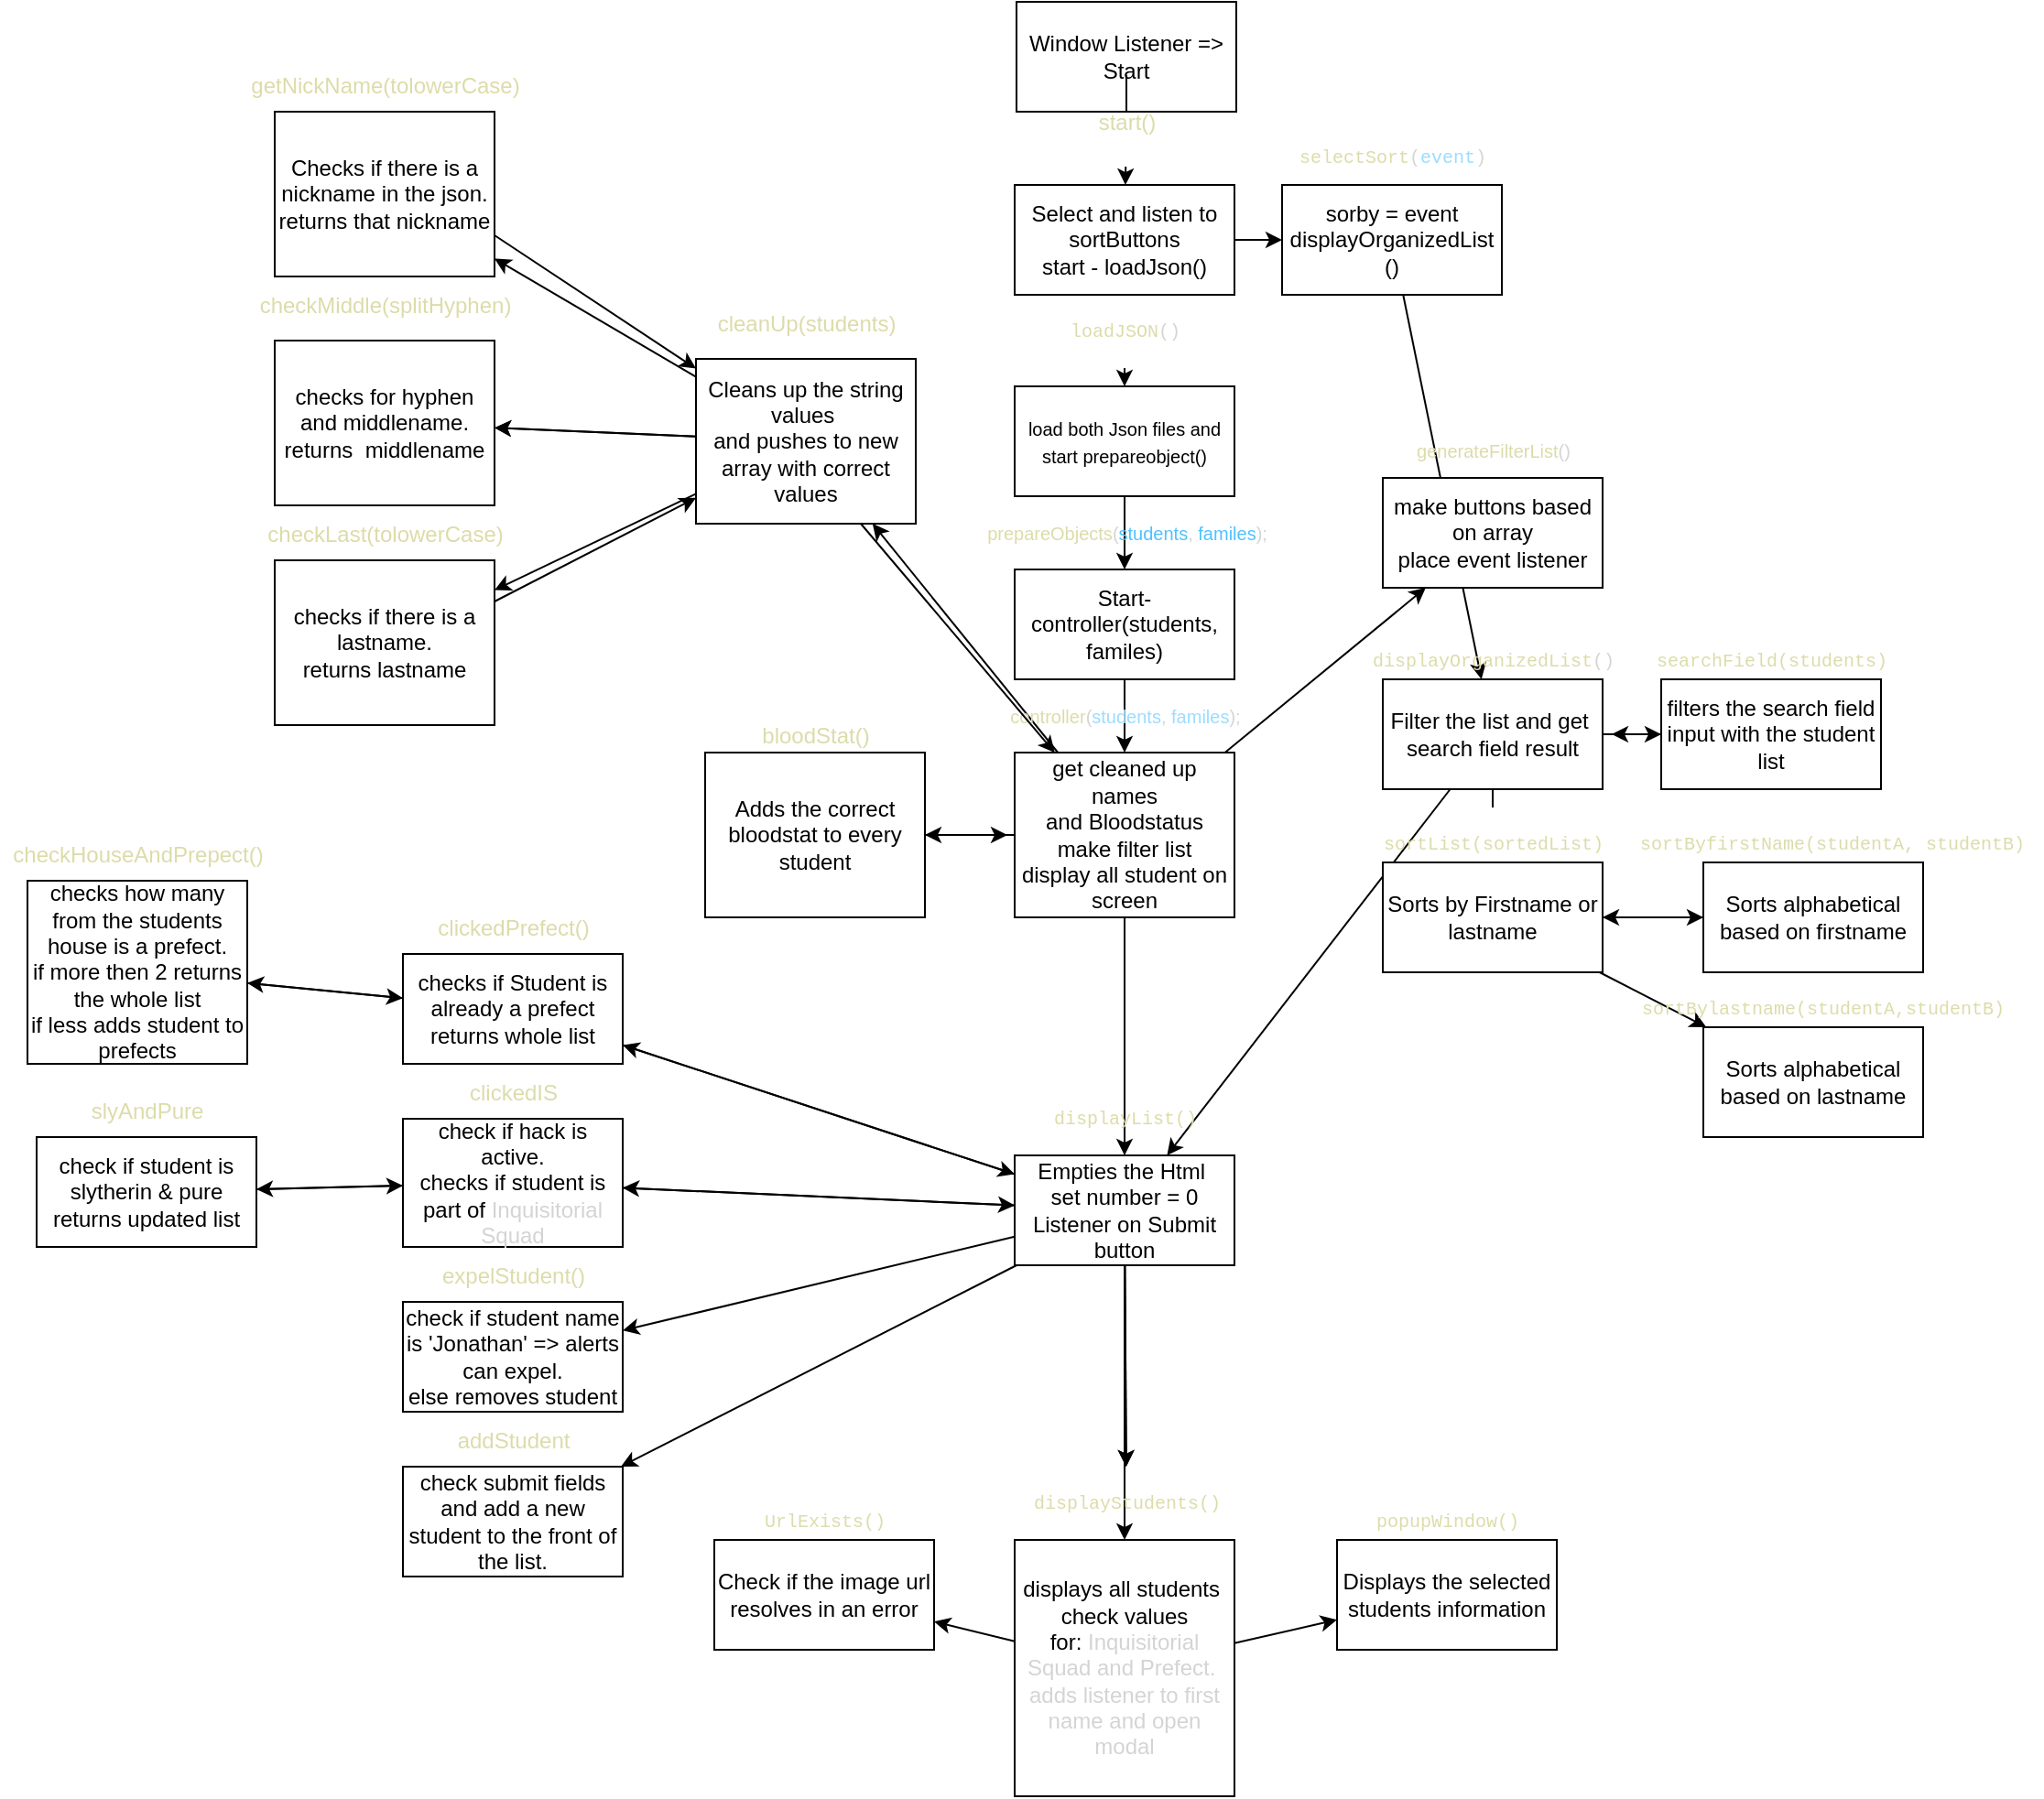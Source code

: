 <mxfile>
    <diagram id="w1gj5pmHgL5_a_zhYhuJ" name="Page-1">
        <mxGraphModel dx="1517" dy="646" grid="1" gridSize="10" guides="1" tooltips="1" connect="1" arrows="1" fold="1" page="1" pageScale="1" pageWidth="827" pageHeight="1169" math="0" shadow="0">
            <root>
                <mxCell id="0"/>
                <mxCell id="1" parent="0"/>
                <mxCell id="6" value="" style="edgeStyle=none;html=1;startArrow=none;" edge="1" parent="1" source="24" target="5">
                    <mxGeometry relative="1" as="geometry"/>
                </mxCell>
                <mxCell id="4" value="Window Listener =&amp;gt;&lt;br&gt;Start" style="whiteSpace=wrap;html=1;" vertex="1" parent="1">
                    <mxGeometry x="355" y="20" width="120" height="60" as="geometry"/>
                </mxCell>
                <mxCell id="8" value="" style="edgeStyle=none;html=1;" edge="1" parent="1" source="5" target="7">
                    <mxGeometry relative="1" as="geometry"/>
                </mxCell>
                <mxCell id="10" value="" style="edgeStyle=none;html=1;startArrow=none;" edge="1" parent="1" source="26" target="9">
                    <mxGeometry relative="1" as="geometry"/>
                </mxCell>
                <mxCell id="5" value="Select and listen to sortButtons&lt;br&gt;start - loadJson()" style="whiteSpace=wrap;html=1;" vertex="1" parent="1">
                    <mxGeometry x="354" y="120" width="120" height="60" as="geometry"/>
                </mxCell>
                <mxCell id="14" value="" style="edgeStyle=none;html=1;fontSize=10;" edge="1" parent="1" source="7" target="13">
                    <mxGeometry relative="1" as="geometry"/>
                </mxCell>
                <mxCell id="7" value="sorby = event&lt;br&gt;displayOrganizedList&lt;br&gt;()" style="whiteSpace=wrap;html=1;" vertex="1" parent="1">
                    <mxGeometry x="500" y="120" width="120" height="60" as="geometry"/>
                </mxCell>
                <mxCell id="17" value="" style="edgeStyle=none;html=1;fontSize=10;" edge="1" parent="1" source="9" target="16">
                    <mxGeometry relative="1" as="geometry"/>
                </mxCell>
                <mxCell id="9" value="&lt;span style=&quot;font-size: 10px&quot;&gt;load both Json files and start prepareobject()&lt;/span&gt;" style="whiteSpace=wrap;html=1;" vertex="1" parent="1">
                    <mxGeometry x="354" y="230" width="120" height="60" as="geometry"/>
                </mxCell>
                <mxCell id="32" value="" style="edgeStyle=none;html=1;fontFamily=Helvetica;fontSize=10;" edge="1" parent="1" source="13" target="31">
                    <mxGeometry relative="1" as="geometry"/>
                </mxCell>
                <mxCell id="40" value="" style="edgeStyle=none;html=1;fontFamily=Helvetica;fontSize=10;" edge="1" parent="1" source="13" target="39">
                    <mxGeometry relative="1" as="geometry"/>
                </mxCell>
                <mxCell id="60" value="" style="edgeStyle=none;html=1;fontFamily=Helvetica;fontSize=10;startArrow=none;" edge="1" parent="1" source="61" target="59">
                    <mxGeometry relative="1" as="geometry"/>
                </mxCell>
                <mxCell id="13" value="Filter the list and get&amp;nbsp;&lt;br&gt;search field result" style="whiteSpace=wrap;html=1;" vertex="1" parent="1">
                    <mxGeometry x="555" y="390" width="120" height="60" as="geometry"/>
                </mxCell>
                <mxCell id="19" value="" style="edgeStyle=none;html=1;fontSize=10;" edge="1" parent="1" source="16" target="18">
                    <mxGeometry relative="1" as="geometry"/>
                </mxCell>
                <mxCell id="16" value="Start-controller(students, familes)" style="whiteSpace=wrap;html=1;" vertex="1" parent="1">
                    <mxGeometry x="354" y="330" width="120" height="60" as="geometry"/>
                </mxCell>
                <mxCell id="21" value="" style="edgeStyle=none;html=1;fontSize=10;" edge="1" parent="1" source="18" target="20">
                    <mxGeometry relative="1" as="geometry"/>
                </mxCell>
                <mxCell id="34" style="edgeStyle=none;html=1;fontFamily=Helvetica;fontSize=10;" edge="1" parent="1" source="18" target="31">
                    <mxGeometry relative="1" as="geometry"/>
                </mxCell>
                <mxCell id="36" value="" style="edgeStyle=none;html=1;fontFamily=Helvetica;fontSize=10;" edge="1" parent="1" source="18" target="35">
                    <mxGeometry relative="1" as="geometry"/>
                </mxCell>
                <mxCell id="55" value="" style="edgeStyle=none;html=1;fontFamily=Helvetica;fontSize=10;" edge="1" parent="1" source="18" target="54">
                    <mxGeometry relative="1" as="geometry"/>
                </mxCell>
                <mxCell id="18" value="get cleaned up names&lt;br&gt;and Bloodstatus&lt;br&gt;make filter list&lt;br&gt;display all student on screen" style="whiteSpace=wrap;html=1;" vertex="1" parent="1">
                    <mxGeometry x="354" y="430" width="120" height="90" as="geometry"/>
                </mxCell>
                <mxCell id="20" value="make buttons based on array&lt;br&gt;place event listener" style="whiteSpace=wrap;html=1;" vertex="1" parent="1">
                    <mxGeometry x="555" y="280" width="120" height="60" as="geometry"/>
                </mxCell>
                <mxCell id="22" value="&lt;p style=&quot;color: rgb(212 , 212 , 212) ; line-height: 18px&quot;&gt;&lt;font style=&quot;font-size: 10px&quot;&gt;&lt;span style=&quot;color: rgb(220 , 220 , 170)&quot;&gt;generateFilterList&lt;/span&gt;()&lt;/font&gt;&lt;/p&gt;" style="text;html=1;resizable=0;autosize=1;align=center;verticalAlign=middle;points=[];fillColor=none;strokeColor=none;rounded=0;fontSize=10;" vertex="1" parent="1">
                    <mxGeometry x="565" y="245" width="100" height="40" as="geometry"/>
                </mxCell>
                <mxCell id="23" value="&lt;p style=&quot;color: rgb(212 , 212 , 212) ; font-family: &amp;#34;menlo&amp;#34; , &amp;#34;monaco&amp;#34; , &amp;#34;courier new&amp;#34; , monospace ; line-height: 18px&quot;&gt;&lt;font style=&quot;font-size: 10px&quot;&gt;&lt;span style=&quot;color: rgb(220 , 220 , 170)&quot;&gt;selectSort&lt;/span&gt;(&lt;span style=&quot;color: rgb(156 , 220 , 254)&quot;&gt;event&lt;/span&gt;)&lt;/font&gt;&lt;/p&gt;" style="text;html=1;resizable=0;autosize=1;align=center;verticalAlign=middle;points=[];fillColor=none;strokeColor=none;rounded=0;fontSize=10;" vertex="1" parent="1">
                    <mxGeometry x="500" y="85" width="120" height="40" as="geometry"/>
                </mxCell>
                <mxCell id="24" value="&lt;p style=&quot;font-size: 12px ; line-height: 18px&quot;&gt;&lt;font color=&quot;#dcdcaa&quot;&gt;start()&lt;/font&gt;&lt;/p&gt;" style="text;html=1;resizable=0;autosize=1;align=center;verticalAlign=middle;points=[];fillColor=none;strokeColor=none;rounded=0;fontSize=10;" vertex="1" parent="1">
                    <mxGeometry x="390" y="60" width="50" height="50" as="geometry"/>
                </mxCell>
                <mxCell id="25" value="" style="edgeStyle=none;html=1;endArrow=none;" edge="1" parent="1" source="4" target="24">
                    <mxGeometry relative="1" as="geometry">
                        <mxPoint x="414" y="80" as="sourcePoint"/>
                        <mxPoint x="414" y="120" as="targetPoint"/>
                    </mxGeometry>
                </mxCell>
                <mxCell id="26" value="&lt;div style=&quot;font-family: &amp;#34;menlo&amp;#34; , &amp;#34;monaco&amp;#34; , &amp;#34;courier new&amp;#34; , monospace ; line-height: 18px&quot;&gt;&lt;p style=&quot;color: rgb(212 , 212 , 212) ; font-family: &amp;#34;menlo&amp;#34; , &amp;#34;monaco&amp;#34; , &amp;#34;courier new&amp;#34; , monospace ; line-height: 18px&quot;&gt;&lt;font style=&quot;font-size: 10px&quot;&gt;&lt;span style=&quot;color: rgb(220 , 220 , 170)&quot;&gt;loadJSON&lt;/span&gt;()&lt;/font&gt;&lt;/p&gt;&lt;/div&gt;" style="text;html=1;resizable=0;autosize=1;align=center;verticalAlign=middle;points=[];fillColor=none;strokeColor=none;rounded=0;fontSize=10;" vertex="1" parent="1">
                    <mxGeometry x="374" y="180" width="80" height="40" as="geometry"/>
                </mxCell>
                <mxCell id="27" value="" style="edgeStyle=none;html=1;endArrow=none;" edge="1" parent="1" source="5" target="26">
                    <mxGeometry relative="1" as="geometry">
                        <mxPoint x="414" y="180" as="sourcePoint"/>
                        <mxPoint x="414" y="220" as="targetPoint"/>
                    </mxGeometry>
                </mxCell>
                <mxCell id="28" value="&lt;div style=&quot;line-height: 18px&quot;&gt;&lt;p style=&quot;color: rgb(212 , 212 , 212) ; line-height: 18px&quot;&gt;&lt;font style=&quot;font-size: 10px&quot;&gt;&lt;span style=&quot;color: rgb(220 , 220 , 170)&quot;&gt;prepareObjects&lt;/span&gt;(&lt;span style=&quot;color: rgb(79 , 193 , 255)&quot;&gt;students&lt;/span&gt;, &lt;span style=&quot;color: rgb(79 , 193 , 255)&quot;&gt;familes&lt;/span&gt;);&lt;/font&gt;&lt;/p&gt;&lt;/div&gt;" style="text;html=1;resizable=0;autosize=1;align=center;verticalAlign=middle;points=[];fillColor=none;strokeColor=none;rounded=0;fontSize=10;" vertex="1" parent="1">
                    <mxGeometry x="330" y="290" width="170" height="40" as="geometry"/>
                </mxCell>
                <mxCell id="29" value="&lt;div style=&quot;line-height: 18px&quot;&gt;&lt;p style=&quot;color: rgb(212 , 212 , 212) ; line-height: 18px&quot;&gt;&lt;font style=&quot;font-size: 10px&quot;&gt;&lt;span style=&quot;color: rgb(220 , 220 , 170)&quot;&gt;controller&lt;/span&gt;(&lt;span style=&quot;color: rgb(156 , 220 , 254)&quot;&gt;students&lt;/span&gt;, &lt;span style=&quot;color: rgb(156 , 220 , 254)&quot;&gt;familes&lt;/span&gt;);&lt;/font&gt;&lt;/p&gt;&lt;/div&gt;" style="text;html=1;resizable=0;autosize=1;align=center;verticalAlign=middle;points=[];fillColor=none;strokeColor=none;rounded=0;fontSize=10;" vertex="1" parent="1">
                    <mxGeometry x="344" y="390" width="140" height="40" as="geometry"/>
                </mxCell>
                <mxCell id="30" value="&lt;p style=&quot;color: rgb(212 , 212 , 212) ; font-family: &amp;#34;menlo&amp;#34; , &amp;#34;monaco&amp;#34; , &amp;#34;courier new&amp;#34; , monospace ; line-height: 18px&quot;&gt;&lt;font style=&quot;font-size: 10px&quot;&gt;&lt;span style=&quot;color: rgb(220 , 220 , 170)&quot;&gt;displayOrganizedList&lt;/span&gt;()&lt;/font&gt;&lt;/p&gt;" style="text;html=1;resizable=0;autosize=1;align=center;verticalAlign=middle;points=[];fillColor=none;strokeColor=none;rounded=0;fontSize=10;" vertex="1" parent="1">
                    <mxGeometry x="540" y="360" width="150" height="40" as="geometry"/>
                </mxCell>
                <mxCell id="71" value="" style="edgeStyle=none;html=1;fontFamily=Helvetica;fontSize=10;" edge="1" parent="1" source="31" target="70">
                    <mxGeometry relative="1" as="geometry"/>
                </mxCell>
                <mxCell id="74" value="" style="edgeStyle=none;html=1;fontFamily=Helvetica;fontSize=10;" edge="1" parent="1" source="31" target="73">
                    <mxGeometry relative="1" as="geometry"/>
                </mxCell>
                <mxCell id="76" value="" style="edgeStyle=none;html=1;fontFamily=Helvetica;fontSize=10;" edge="1" parent="1" source="31" target="75">
                    <mxGeometry relative="1" as="geometry"/>
                </mxCell>
                <mxCell id="78" value="" style="edgeStyle=none;html=1;fontFamily=Helvetica;fontSize=10;" edge="1" parent="1" source="31" target="77">
                    <mxGeometry relative="1" as="geometry"/>
                </mxCell>
                <mxCell id="79" value="" style="edgeStyle=none;html=1;fontFamily=Helvetica;fontSize=10;" edge="1" parent="1" source="31" target="72">
                    <mxGeometry relative="1" as="geometry"/>
                </mxCell>
                <mxCell id="80" value="" style="edgeStyle=none;html=1;fontFamily=Helvetica;fontSize=10;" edge="1" parent="1" source="31" target="72">
                    <mxGeometry relative="1" as="geometry"/>
                </mxCell>
                <mxCell id="83" value="" style="edgeStyle=none;html=1;fontFamily=Helvetica;fontSize=10;" edge="1" parent="1" source="31" target="82">
                    <mxGeometry relative="1" as="geometry"/>
                </mxCell>
                <mxCell id="31" value="Empties the Html&amp;nbsp;&lt;br&gt;set number = 0&lt;br&gt;Listener on Submit button" style="whiteSpace=wrap;html=1;" vertex="1" parent="1">
                    <mxGeometry x="354" y="650" width="120" height="60" as="geometry"/>
                </mxCell>
                <mxCell id="33" value="&lt;p style=&quot;font-family: &amp;#34;menlo&amp;#34; , &amp;#34;monaco&amp;#34; , &amp;#34;courier new&amp;#34; , monospace ; line-height: 18px&quot;&gt;&lt;font color=&quot;#dcdcaa&quot;&gt;displayList()&lt;/font&gt;&lt;/p&gt;" style="text;html=1;resizable=0;autosize=1;align=center;verticalAlign=middle;points=[];fillColor=none;strokeColor=none;rounded=0;fontSize=10;" vertex="1" parent="1">
                    <mxGeometry x="369" y="610" width="90" height="40" as="geometry"/>
                </mxCell>
                <mxCell id="46" value="" style="edgeStyle=none;html=1;fontFamily=Helvetica;fontSize=10;" edge="1" parent="1" source="35" target="45">
                    <mxGeometry relative="1" as="geometry"/>
                </mxCell>
                <mxCell id="48" value="" style="edgeStyle=none;html=1;fontFamily=Helvetica;fontSize=10;" edge="1" parent="1" source="35" target="47">
                    <mxGeometry relative="1" as="geometry"/>
                </mxCell>
                <mxCell id="49" value="" style="edgeStyle=none;html=1;fontFamily=Helvetica;fontSize=10;" edge="1" parent="1" source="35" target="47">
                    <mxGeometry relative="1" as="geometry"/>
                </mxCell>
                <mxCell id="51" value="" style="edgeStyle=none;html=1;fontFamily=Helvetica;fontSize=10;" edge="1" parent="1" source="35" target="50">
                    <mxGeometry relative="1" as="geometry"/>
                </mxCell>
                <mxCell id="106" style="edgeStyle=none;html=1;exitX=0.75;exitY=1;exitDx=0;exitDy=0;fontFamily=Helvetica;fontSize=10;" edge="1" parent="1" source="35" target="18">
                    <mxGeometry relative="1" as="geometry"/>
                </mxCell>
                <mxCell id="35" value="Cleans up the string values&amp;nbsp;&lt;br&gt;and pushes to new array with correct values" style="whiteSpace=wrap;html=1;" vertex="1" parent="1">
                    <mxGeometry x="180" y="215" width="120" height="90" as="geometry"/>
                </mxCell>
                <mxCell id="104" style="edgeStyle=none;html=1;fontFamily=Helvetica;fontSize=10;" edge="1" parent="1" source="39">
                    <mxGeometry relative="1" as="geometry">
                        <mxPoint x="680" y="420" as="targetPoint"/>
                    </mxGeometry>
                </mxCell>
                <mxCell id="39" value="filters the search field input with the student list" style="whiteSpace=wrap;html=1;" vertex="1" parent="1">
                    <mxGeometry x="707" y="390" width="120" height="60" as="geometry"/>
                </mxCell>
                <mxCell id="41" value="&lt;p style=&quot;font-family: &amp;#34;menlo&amp;#34; , &amp;#34;monaco&amp;#34; , &amp;#34;courier new&amp;#34; , monospace ; line-height: 18px&quot;&gt;&lt;font color=&quot;#dcdcaa&quot;&gt;searchField(students)&lt;/font&gt;&lt;/p&gt;" style="text;html=1;resizable=0;autosize=1;align=center;verticalAlign=middle;points=[];fillColor=none;strokeColor=none;rounded=0;fontSize=10;" vertex="1" parent="1">
                    <mxGeometry x="697" y="360" width="140" height="40" as="geometry"/>
                </mxCell>
                <mxCell id="44" value="&lt;p style=&quot;font-size: 12px ; line-height: 18px&quot;&gt;&lt;font color=&quot;#dcdcaa&quot;&gt;cleanUp(students)&lt;/font&gt;&lt;/p&gt;" style="text;html=1;resizable=0;autosize=1;align=center;verticalAlign=middle;points=[];fillColor=none;strokeColor=none;rounded=0;fontSize=10;" vertex="1" parent="1">
                    <mxGeometry x="185" y="170" width="110" height="50" as="geometry"/>
                </mxCell>
                <mxCell id="103" style="edgeStyle=none;html=1;exitX=1;exitY=0.75;exitDx=0;exitDy=0;fontFamily=Helvetica;fontSize=10;" edge="1" parent="1" source="45" target="35">
                    <mxGeometry relative="1" as="geometry"/>
                </mxCell>
                <mxCell id="45" value="Checks if there is a nickname in the json.&lt;br&gt;returns that nickname" style="whiteSpace=wrap;html=1;" vertex="1" parent="1">
                    <mxGeometry x="-50" y="80" width="120" height="90" as="geometry"/>
                </mxCell>
                <mxCell id="47" value="checks for hyphen and middlename.&lt;br&gt;returns&amp;nbsp; middlename" style="whiteSpace=wrap;html=1;" vertex="1" parent="1">
                    <mxGeometry x="-50" y="205" width="120" height="90" as="geometry"/>
                </mxCell>
                <mxCell id="100" style="edgeStyle=none;html=1;exitX=1;exitY=0.25;exitDx=0;exitDy=0;fontFamily=Helvetica;fontSize=10;" edge="1" parent="1" source="50" target="35">
                    <mxGeometry relative="1" as="geometry"/>
                </mxCell>
                <mxCell id="50" value="checks if there is a lastname.&lt;br&gt;returns lastname" style="whiteSpace=wrap;html=1;" vertex="1" parent="1">
                    <mxGeometry x="-50" y="325" width="120" height="90" as="geometry"/>
                </mxCell>
                <mxCell id="99" style="edgeStyle=none;html=1;fontFamily=Helvetica;fontSize=10;" edge="1" parent="1" source="54">
                    <mxGeometry relative="1" as="geometry">
                        <mxPoint x="350" y="475" as="targetPoint"/>
                    </mxGeometry>
                </mxCell>
                <mxCell id="54" value="Adds the correct bloodstat to every student" style="whiteSpace=wrap;html=1;" vertex="1" parent="1">
                    <mxGeometry x="185" y="430" width="120" height="90" as="geometry"/>
                </mxCell>
                <mxCell id="56" value="&lt;p style=&quot;font-size: 12px ; line-height: 18px&quot;&gt;&lt;font color=&quot;#dcdcaa&quot;&gt;getNickName(tolowerCase)&lt;/font&gt;&lt;/p&gt;" style="text;html=1;resizable=0;autosize=1;align=center;verticalAlign=middle;points=[];fillColor=none;strokeColor=none;rounded=0;fontSize=10;" vertex="1" parent="1">
                    <mxGeometry x="-70" y="40" width="160" height="50" as="geometry"/>
                </mxCell>
                <mxCell id="57" value="&lt;p style=&quot;font-size: 12px ; line-height: 18px&quot;&gt;&lt;font color=&quot;#dcdcaa&quot;&gt;checkMiddle(splitHyphen)&lt;/font&gt;&lt;/p&gt;" style="text;html=1;resizable=0;autosize=1;align=center;verticalAlign=middle;points=[];fillColor=none;strokeColor=none;rounded=0;fontSize=10;" vertex="1" parent="1">
                    <mxGeometry x="-65" y="160" width="150" height="50" as="geometry"/>
                </mxCell>
                <mxCell id="58" value="&lt;p style=&quot;font-size: 12px ; line-height: 18px&quot;&gt;&lt;font color=&quot;#dcdcaa&quot;&gt;checkLast(tolowerCase)&lt;/font&gt;&lt;/p&gt;" style="text;html=1;resizable=0;autosize=1;align=center;verticalAlign=middle;points=[];fillColor=none;strokeColor=none;rounded=0;fontSize=10;" vertex="1" parent="1">
                    <mxGeometry x="-60" y="285" width="140" height="50" as="geometry"/>
                </mxCell>
                <mxCell id="64" value="" style="edgeStyle=none;html=1;fontFamily=Helvetica;fontSize=10;" edge="1" parent="1" source="59" target="63">
                    <mxGeometry relative="1" as="geometry"/>
                </mxCell>
                <mxCell id="66" value="" style="edgeStyle=none;html=1;fontFamily=Helvetica;fontSize=10;" edge="1" parent="1" source="59" target="65">
                    <mxGeometry relative="1" as="geometry"/>
                </mxCell>
                <mxCell id="59" value="Sorts by Firstname or lastname" style="whiteSpace=wrap;html=1;" vertex="1" parent="1">
                    <mxGeometry x="555" y="490" width="120" height="60" as="geometry"/>
                </mxCell>
                <mxCell id="61" value="&lt;p style=&quot;font-family: &amp;#34;menlo&amp;#34; , &amp;#34;monaco&amp;#34; , &amp;#34;courier new&amp;#34; , monospace ; line-height: 18px&quot;&gt;&lt;font color=&quot;#dcdcaa&quot;&gt;sortList(sortedList)&lt;/font&gt;&lt;/p&gt;" style="text;html=1;resizable=0;autosize=1;align=center;verticalAlign=middle;points=[];fillColor=none;strokeColor=none;rounded=0;fontSize=10;" vertex="1" parent="1">
                    <mxGeometry x="545" y="460" width="140" height="40" as="geometry"/>
                </mxCell>
                <mxCell id="62" value="" style="edgeStyle=none;html=1;fontFamily=Helvetica;fontSize=10;endArrow=none;" edge="1" parent="1" source="13" target="61">
                    <mxGeometry relative="1" as="geometry">
                        <mxPoint x="615" y="450" as="sourcePoint"/>
                        <mxPoint x="615" y="490" as="targetPoint"/>
                    </mxGeometry>
                </mxCell>
                <mxCell id="105" style="edgeStyle=none;html=1;fontFamily=Helvetica;fontSize=10;" edge="1" parent="1" source="63" target="59">
                    <mxGeometry relative="1" as="geometry"/>
                </mxCell>
                <mxCell id="63" value="Sorts alphabetical based on firstname" style="whiteSpace=wrap;html=1;" vertex="1" parent="1">
                    <mxGeometry x="730" y="490" width="120" height="60" as="geometry"/>
                </mxCell>
                <mxCell id="65" value="Sorts alphabetical based on lastname" style="whiteSpace=wrap;html=1;" vertex="1" parent="1">
                    <mxGeometry x="730" y="580" width="120" height="60" as="geometry"/>
                </mxCell>
                <mxCell id="67" value="&lt;p style=&quot;font-family: &amp;#34;menlo&amp;#34; , &amp;#34;monaco&amp;#34; , &amp;#34;courier new&amp;#34; , monospace ; line-height: 18px&quot;&gt;&lt;font color=&quot;#dcdcaa&quot;&gt;sortBylastname(studentA,studentB)&lt;/font&gt;&lt;/p&gt;" style="text;html=1;resizable=0;autosize=1;align=center;verticalAlign=middle;points=[];fillColor=none;strokeColor=none;rounded=0;fontSize=10;" vertex="1" parent="1">
                    <mxGeometry x="690" y="550" width="210" height="40" as="geometry"/>
                </mxCell>
                <mxCell id="68" value="&lt;p style=&quot;font-family: &amp;#34;menlo&amp;#34; , &amp;#34;monaco&amp;#34; , &amp;#34;courier new&amp;#34; , monospace ; line-height: 18px&quot;&gt;&lt;font color=&quot;#dcdcaa&quot;&gt;sortByfirstName(studentA, studentB)&lt;/font&gt;&lt;/p&gt;" style="text;html=1;resizable=0;autosize=1;align=center;verticalAlign=middle;points=[];fillColor=none;strokeColor=none;rounded=0;fontSize=10;" vertex="1" parent="1">
                    <mxGeometry x="685" y="460" width="230" height="40" as="geometry"/>
                </mxCell>
                <mxCell id="69" value="&lt;p style=&quot;font-size: 12px ; line-height: 18px&quot;&gt;&lt;font color=&quot;#dcdcaa&quot;&gt;bloodStat()&lt;/font&gt;&lt;/p&gt;" style="text;html=1;resizable=0;autosize=1;align=center;verticalAlign=middle;points=[];fillColor=none;strokeColor=none;rounded=0;fontSize=10;" vertex="1" parent="1">
                    <mxGeometry x="210" y="395" width="70" height="50" as="geometry"/>
                </mxCell>
                <mxCell id="108" value="" style="edgeStyle=none;html=1;fontFamily=Helvetica;fontSize=10;" edge="1" parent="1" source="70" target="107">
                    <mxGeometry relative="1" as="geometry"/>
                </mxCell>
                <mxCell id="110" value="" style="edgeStyle=none;html=1;fontFamily=Helvetica;fontSize=10;" edge="1" parent="1" source="70" target="109">
                    <mxGeometry relative="1" as="geometry"/>
                </mxCell>
                <mxCell id="70" value="displays all students&amp;nbsp;&lt;br&gt;check values for:&amp;nbsp;&lt;span style=&quot;color: rgb(212 , 212 , 212)&quot;&gt;Inquisitorial Squad and Prefect.&amp;nbsp;&lt;br&gt;adds listener to first name and open modal&lt;br&gt;&lt;/span&gt;" style="whiteSpace=wrap;html=1;" vertex="1" parent="1">
                    <mxGeometry x="354" y="860" width="120" height="140" as="geometry"/>
                </mxCell>
                <mxCell id="72" value="&lt;p style=&quot;font-family: &amp;#34;menlo&amp;#34; , &amp;#34;monaco&amp;#34; , &amp;#34;courier new&amp;#34; , monospace ; line-height: 18px&quot;&gt;&lt;font color=&quot;#dcdcaa&quot;&gt;displayStudents()&lt;/font&gt;&lt;/p&gt;" style="text;html=1;resizable=0;autosize=1;align=center;verticalAlign=middle;points=[];fillColor=none;strokeColor=none;rounded=0;fontSize=10;" vertex="1" parent="1">
                    <mxGeometry x="355" y="820" width="120" height="40" as="geometry"/>
                </mxCell>
                <mxCell id="89" value="" style="edgeStyle=none;html=1;fontFamily=Helvetica;fontSize=10;" edge="1" parent="1" source="73" target="88">
                    <mxGeometry relative="1" as="geometry"/>
                </mxCell>
                <mxCell id="92" style="edgeStyle=none;html=1;fontFamily=Helvetica;fontSize=10;" edge="1" parent="1" source="73" target="31">
                    <mxGeometry relative="1" as="geometry"/>
                </mxCell>
                <mxCell id="73" value="checks if Student is already a prefect&lt;br&gt;returns whole list" style="whiteSpace=wrap;html=1;" vertex="1" parent="1">
                    <mxGeometry x="20" y="540" width="120" height="60" as="geometry"/>
                </mxCell>
                <mxCell id="93" style="edgeStyle=none;html=1;fontFamily=Helvetica;fontSize=10;" edge="1" parent="1" source="75" target="31">
                    <mxGeometry relative="1" as="geometry"/>
                </mxCell>
                <mxCell id="95" value="" style="edgeStyle=none;html=1;fontFamily=Helvetica;fontSize=10;" edge="1" parent="1" source="75" target="94">
                    <mxGeometry relative="1" as="geometry"/>
                </mxCell>
                <mxCell id="75" value="check if hack is active.&lt;br&gt;&lt;span&gt;checks if student is part of&amp;nbsp;&lt;/span&gt;&lt;span style=&quot;color: rgb(212 , 212 , 212)&quot;&gt;Inquisitorial Squad&lt;/span&gt;" style="whiteSpace=wrap;html=1;" vertex="1" parent="1">
                    <mxGeometry x="20" y="630" width="120" height="70" as="geometry"/>
                </mxCell>
                <mxCell id="77" value="check if student name is 'Jonathan' =&amp;gt; alerts can expel.&lt;br&gt;else removes student" style="whiteSpace=wrap;html=1;" vertex="1" parent="1">
                    <mxGeometry x="20" y="730" width="120" height="60" as="geometry"/>
                </mxCell>
                <mxCell id="82" value="check submit fields and add a new student to the front of the list." style="whiteSpace=wrap;html=1;" vertex="1" parent="1">
                    <mxGeometry x="20" y="820" width="120" height="60" as="geometry"/>
                </mxCell>
                <mxCell id="84" value="&lt;p style=&quot;font-size: 12px ; line-height: 18px&quot;&gt;&lt;font color=&quot;#dcdcaa&quot;&gt;clickedPrefect()&lt;/font&gt;&lt;/p&gt;" style="text;html=1;resizable=0;autosize=1;align=center;verticalAlign=middle;points=[];fillColor=none;strokeColor=none;rounded=0;fontSize=10;" vertex="1" parent="1">
                    <mxGeometry x="30" y="500" width="100" height="50" as="geometry"/>
                </mxCell>
                <mxCell id="85" value="&lt;p style=&quot;font-size: 12px ; line-height: 18px&quot;&gt;&lt;font color=&quot;#dcdcaa&quot;&gt;clickedIS&lt;/font&gt;&lt;/p&gt;" style="text;html=1;resizable=0;autosize=1;align=center;verticalAlign=middle;points=[];fillColor=none;strokeColor=none;rounded=0;fontSize=10;" vertex="1" parent="1">
                    <mxGeometry x="50" y="590" width="60" height="50" as="geometry"/>
                </mxCell>
                <mxCell id="86" value="&lt;p style=&quot;font-size: 12px ; line-height: 18px&quot;&gt;&lt;font color=&quot;#dcdcaa&quot;&gt;expelStudent()&lt;/font&gt;&lt;/p&gt;" style="text;html=1;resizable=0;autosize=1;align=center;verticalAlign=middle;points=[];fillColor=none;strokeColor=none;rounded=0;fontSize=10;" vertex="1" parent="1">
                    <mxGeometry x="35" y="690" width="90" height="50" as="geometry"/>
                </mxCell>
                <mxCell id="87" value="&lt;p style=&quot;font-size: 12px ; line-height: 18px&quot;&gt;&lt;font color=&quot;#dcdcaa&quot;&gt;addStudent&lt;/font&gt;&lt;/p&gt;" style="text;html=1;resizable=0;autosize=1;align=center;verticalAlign=middle;points=[];fillColor=none;strokeColor=none;rounded=0;fontSize=10;" vertex="1" parent="1">
                    <mxGeometry x="40" y="780" width="80" height="50" as="geometry"/>
                </mxCell>
                <mxCell id="98" style="edgeStyle=none;html=1;fontFamily=Helvetica;fontSize=10;" edge="1" parent="1" source="88" target="73">
                    <mxGeometry relative="1" as="geometry"/>
                </mxCell>
                <mxCell id="88" value="checks how many from the students house is a prefect.&lt;br&gt;if more then 2 returns the whole list&lt;br&gt;if less adds student to prefects" style="whiteSpace=wrap;html=1;" vertex="1" parent="1">
                    <mxGeometry x="-185" y="500" width="120" height="100" as="geometry"/>
                </mxCell>
                <mxCell id="90" value="&lt;p style=&quot;font-size: 12px ; line-height: 18px&quot;&gt;&lt;font color=&quot;#dcdcaa&quot;&gt;checkHouseAndPrepect()&lt;/font&gt;&lt;/p&gt;" style="text;html=1;resizable=0;autosize=1;align=center;verticalAlign=middle;points=[];fillColor=none;strokeColor=none;rounded=0;fontSize=10;" vertex="1" parent="1">
                    <mxGeometry x="-200" y="460" width="150" height="50" as="geometry"/>
                </mxCell>
                <mxCell id="97" value="" style="edgeStyle=none;html=1;fontFamily=Helvetica;fontSize=10;" edge="1" parent="1" source="94" target="75">
                    <mxGeometry relative="1" as="geometry"/>
                </mxCell>
                <mxCell id="94" value="check if student is slytherin &amp;amp; pure&lt;br&gt;returns updated list" style="whiteSpace=wrap;html=1;" vertex="1" parent="1">
                    <mxGeometry x="-180" y="640" width="120" height="60" as="geometry"/>
                </mxCell>
                <mxCell id="96" value="&lt;p style=&quot;font-size: 12px ; line-height: 18px&quot;&gt;&lt;font color=&quot;#dcdcaa&quot;&gt;slyAndPure&lt;/font&gt;&lt;/p&gt;" style="text;html=1;resizable=0;autosize=1;align=center;verticalAlign=middle;points=[];fillColor=none;strokeColor=none;rounded=0;fontSize=10;" vertex="1" parent="1">
                    <mxGeometry x="-160" y="600" width="80" height="50" as="geometry"/>
                </mxCell>
                <mxCell id="107" value="Displays the selected students information" style="whiteSpace=wrap;html=1;" vertex="1" parent="1">
                    <mxGeometry x="530" y="860" width="120" height="60" as="geometry"/>
                </mxCell>
                <mxCell id="109" value="Check if the image url resolves in an error" style="whiteSpace=wrap;html=1;" vertex="1" parent="1">
                    <mxGeometry x="190" y="860" width="120" height="60" as="geometry"/>
                </mxCell>
                <mxCell id="111" value="&lt;p style=&quot;font-family: &amp;#34;menlo&amp;#34; , &amp;#34;monaco&amp;#34; , &amp;#34;courier new&amp;#34; , monospace ; line-height: 18px&quot;&gt;&lt;font color=&quot;#dcdcaa&quot;&gt;UrlExists()&lt;/font&gt;&lt;/p&gt;" style="text;html=1;resizable=0;autosize=1;align=center;verticalAlign=middle;points=[];fillColor=none;strokeColor=none;rounded=0;fontSize=10;" vertex="1" parent="1">
                    <mxGeometry x="210" y="830" width="80" height="40" as="geometry"/>
                </mxCell>
                <mxCell id="112" value="&lt;p style=&quot;font-family: &amp;#34;menlo&amp;#34; , &amp;#34;monaco&amp;#34; , &amp;#34;courier new&amp;#34; , monospace ; line-height: 18px&quot;&gt;&lt;font color=&quot;#dcdcaa&quot;&gt;popupWindow()&lt;/font&gt;&lt;/p&gt;" style="text;html=1;resizable=0;autosize=1;align=center;verticalAlign=middle;points=[];fillColor=none;strokeColor=none;rounded=0;fontSize=10;" vertex="1" parent="1">
                    <mxGeometry x="545" y="830" width="90" height="40" as="geometry"/>
                </mxCell>
            </root>
        </mxGraphModel>
    </diagram>
</mxfile>